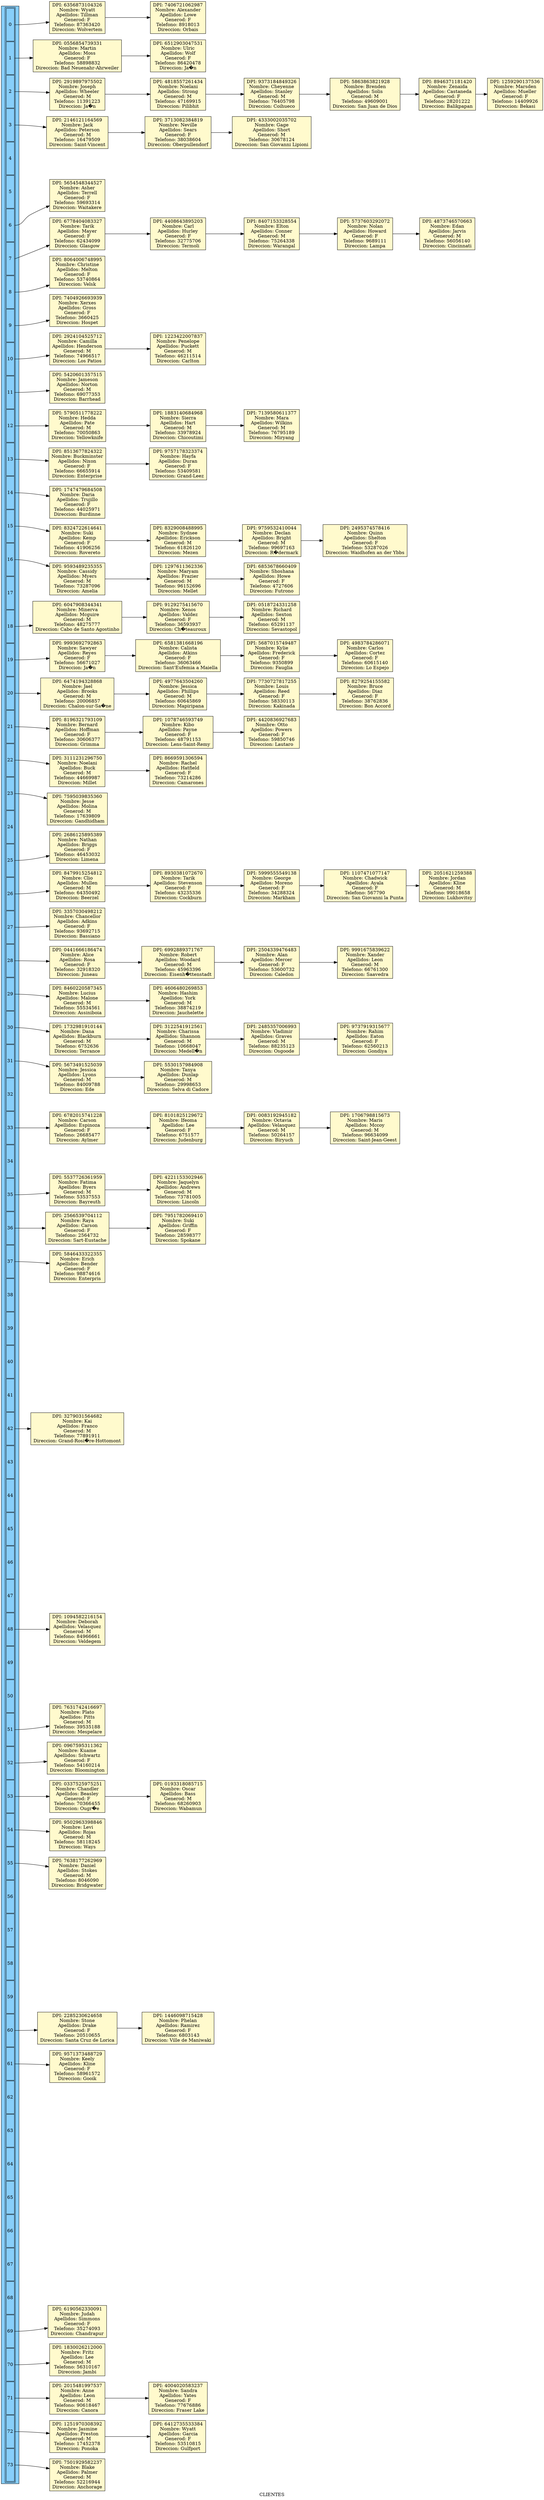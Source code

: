 digraph TablaHash{
rankdir="LR";
 node[style=filled, fillcolor=lightskyblue,shape=rect];
graph[label="CLIENTES"];
 parent[label=<
<table border='1' cellborder='1'>
<tr><td port='port_0' HEIGHT="100">0</td></tr><tr><td port='port_1' HEIGHT="100">1</td></tr><tr><td port='port_2' HEIGHT="100">2</td></tr><tr><td port='port_3' HEIGHT="100">3</td></tr><tr><td port='port_4' HEIGHT="100">4</td></tr><tr><td port='port_5' HEIGHT="100">5</td></tr><tr><td port='port_6' HEIGHT="100">6</td></tr><tr><td port='port_7' HEIGHT="100">7</td></tr><tr><td port='port_8' HEIGHT="100">8</td></tr><tr><td port='port_9' HEIGHT="100">9</td></tr><tr><td port='port_10' HEIGHT="100">10</td></tr><tr><td port='port_11' HEIGHT="100">11</td></tr><tr><td port='port_12' HEIGHT="100">12</td></tr><tr><td port='port_13' HEIGHT="100">13</td></tr><tr><td port='port_14' HEIGHT="100">14</td></tr><tr><td port='port_15' HEIGHT="100">15</td></tr><tr><td port='port_16' HEIGHT="100">16</td></tr><tr><td port='port_17' HEIGHT="100">17</td></tr><tr><td port='port_18' HEIGHT="100">18</td></tr><tr><td port='port_19' HEIGHT="100">19</td></tr><tr><td port='port_20' HEIGHT="100">20</td></tr><tr><td port='port_21' HEIGHT="100">21</td></tr><tr><td port='port_22' HEIGHT="100">22</td></tr><tr><td port='port_23' HEIGHT="100">23</td></tr><tr><td port='port_24' HEIGHT="100">24</td></tr><tr><td port='port_25' HEIGHT="100">25</td></tr><tr><td port='port_26' HEIGHT="100">26</td></tr><tr><td port='port_27' HEIGHT="100">27</td></tr><tr><td port='port_28' HEIGHT="100">28</td></tr><tr><td port='port_29' HEIGHT="100">29</td></tr><tr><td port='port_30' HEIGHT="100">30</td></tr><tr><td port='port_31' HEIGHT="100">31</td></tr><tr><td port='port_32' HEIGHT="100">32</td></tr><tr><td port='port_33' HEIGHT="100">33</td></tr><tr><td port='port_34' HEIGHT="100">34</td></tr><tr><td port='port_35' HEIGHT="100">35</td></tr><tr><td port='port_36' HEIGHT="100">36</td></tr><tr><td port='port_37' HEIGHT="100">37</td></tr><tr><td port='port_38' HEIGHT="100">38</td></tr><tr><td port='port_39' HEIGHT="100">39</td></tr><tr><td port='port_40' HEIGHT="100">40</td></tr><tr><td port='port_41' HEIGHT="100">41</td></tr><tr><td port='port_42' HEIGHT="100">42</td></tr><tr><td port='port_43' HEIGHT="100">43</td></tr><tr><td port='port_44' HEIGHT="100">44</td></tr><tr><td port='port_45' HEIGHT="100">45</td></tr><tr><td port='port_46' HEIGHT="100">46</td></tr><tr><td port='port_47' HEIGHT="100">47</td></tr><tr><td port='port_48' HEIGHT="100">48</td></tr><tr><td port='port_49' HEIGHT="100">49</td></tr><tr><td port='port_50' HEIGHT="100">50</td></tr><tr><td port='port_51' HEIGHT="100">51</td></tr><tr><td port='port_52' HEIGHT="100">52</td></tr><tr><td port='port_53' HEIGHT="100">53</td></tr><tr><td port='port_54' HEIGHT="100">54</td></tr><tr><td port='port_55' HEIGHT="100">55</td></tr><tr><td port='port_56' HEIGHT="100">56</td></tr><tr><td port='port_57' HEIGHT="100">57</td></tr><tr><td port='port_58' HEIGHT="100">58</td></tr><tr><td port='port_59' HEIGHT="100">59</td></tr><tr><td port='port_60' HEIGHT="100">60</td></tr><tr><td port='port_61' HEIGHT="100">61</td></tr><tr><td port='port_62' HEIGHT="100">62</td></tr><tr><td port='port_63' HEIGHT="100">63</td></tr><tr><td port='port_64' HEIGHT="100">64</td></tr><tr><td port='port_65' HEIGHT="100">65</td></tr><tr><td port='port_66' HEIGHT="100">66</td></tr><tr><td port='port_67' HEIGHT="100">67</td></tr><tr><td port='port_68' HEIGHT="100">68</td></tr><tr><td port='port_69' HEIGHT="100">69</td></tr><tr><td port='port_70' HEIGHT="100">70</td></tr><tr><td port='port_71' HEIGHT="100">71</td></tr><tr><td port='port_72' HEIGHT="100">72</td></tr><tr><td port='port_73' HEIGHT="100">73</td></tr></table>
>];
subgraph Clientes0{
 rankdir="LR";
 node[style=filled, fillcolor=lemonchiffon1, shape=record];
6356873104326[label="DPI: 6356873104326\nNombre: Wyatt\nApellidos: Tillman\nGenerod: F\nTelefono: 87363420\nDireccion: Wolvertem"];
	6356873104326->7406721062987;
7406721062987[label="DPI: 7406721062987\nNombre: Alexander\nApellidos: Lowe\nGenerod: F\nTelefono: 8918013\nDireccion: Orbais"];
	}
parent:port_0 -> 6356873104326 [lhead=Clientes0];

subgraph Clientes1{
 rankdir="LR";
 node[style=filled, fillcolor=lemonchiffon1, shape=record];
0556854739331[label="DPI: 0556854739331\nNombre: Martin\nApellidos: Moss\nGenerod: F\nTelefono: 58898832\nDireccion: Bad Neuenahr-Ahrweiler"];
	0556854739331->6512903047531;
6512903047531[label="DPI: 6512903047531\nNombre: Ulric\nApellidos: Wolf\nGenerod: F\nTelefono: 86420478\nDireccion: Ja�n"];
	}
parent:port_1 -> 0556854739331 [lhead=Clientes1];

subgraph Clientes2{
 rankdir="LR";
 node[style=filled, fillcolor=lemonchiffon1, shape=record];
2919897975502[label="DPI: 2919897975502\nNombre: Joseph\nApellidos: Wheeler\nGenerod: M\nTelefono: 11391223\nDireccion: Ja�n"];
	2919897975502->4818557261434;
4818557261434[label="DPI: 4818557261434\nNombre: Noelani\nApellidos: Strong\nGenerod: M\nTelefono: 47169915\nDireccion: Pilibhit"];
	4818557261434->9373184849326;
9373184849326[label="DPI: 9373184849326\nNombre: Cheyenne\nApellidos: Stanley\nGenerod: M\nTelefono: 76405798\nDireccion: Coihueco"];
	9373184849326->5863863821928;
5863863821928[label="DPI: 5863863821928\nNombre: Brenden\nApellidos: Solis\nGenerod: M\nTelefono: 49609001\nDireccion: San Juan de Dios"];
	5863863821928->8946371181420;
8946371181420[label="DPI: 8946371181420\nNombre: Zenaida\nApellidos: Castaneda\nGenerod: F\nTelefono: 28201222\nDireccion: Balikpapan"];
	8946371181420->1259290137536;
1259290137536[label="DPI: 1259290137536\nNombre: Marsden\nApellidos: Mueller\nGenerod: F\nTelefono: 14409926\nDireccion: Bekasi"];
	}
parent:port_2 -> 2919897975502 [lhead=Clientes2];

subgraph Clientes3{
 rankdir="LR";
 node[style=filled, fillcolor=lemonchiffon1, shape=record];
2146121164569[label="DPI: 2146121164569\nNombre: Jack\nApellidos: Peterson\nGenerod: M\nTelefono: 16479509\nDireccion: Saint-Vincent"];
	2146121164569->3713082384819;
3713082384819[label="DPI: 3713082384819\nNombre: Neville\nApellidos: Sears\nGenerod: F\nTelefono: 38038604\nDireccion: Oberpullendorf"];
	3713082384819->4333002035702;
4333002035702[label="DPI: 4333002035702\nNombre: Gage\nApellidos: Short\nGenerod: M\nTelefono: 30678124\nDireccion: San Giovanni Lipioni"];
	}
parent:port_3 -> 2146121164569 [lhead=Clientes3];

subgraph Clientes6{
 rankdir="LR";
 node[style=filled, fillcolor=lemonchiffon1, shape=record];
5654548344527[label="DPI: 5654548344527\nNombre: Asher\nApellidos: Terrell\nGenerod: F\nTelefono: 59693314\nDireccion: Waitakere"];
	}
parent:port_6 -> 5654548344527 [lhead=Clientes6];

subgraph Clientes7{
 rankdir="LR";
 node[style=filled, fillcolor=lemonchiffon1, shape=record];
6778404083327[label="DPI: 6778404083327\nNombre: Tarik\nApellidos: Mayer\nGenerod: F\nTelefono: 62434099\nDireccion: Glasgow"];
	6778404083327->4408643895203;
4408643895203[label="DPI: 4408643895203\nNombre: Carl\nApellidos: Hurley\nGenerod: F\nTelefono: 32775706\nDireccion: Termoli"];
	4408643895203->8407153328554;
8407153328554[label="DPI: 8407153328554\nNombre: Elton\nApellidos: Conner\nGenerod: M\nTelefono: 75264338\nDireccion: Warangal"];
	8407153328554->5737603292072;
5737603292072[label="DPI: 5737603292072\nNombre: Nolan\nApellidos: Howard\nGenerod: F\nTelefono: 9689111\nDireccion: Lampa"];
	5737603292072->4873746570663;
4873746570663[label="DPI: 4873746570663\nNombre: Edan\nApellidos: Jarvis\nGenerod: M\nTelefono: 56056140\nDireccion: Cincinnati"];
	}
parent:port_7 -> 6778404083327 [lhead=Clientes7];

subgraph Clientes8{
 rankdir="LR";
 node[style=filled, fillcolor=lemonchiffon1, shape=record];
8064006748995[label="DPI: 8064006748995\nNombre: Christine\nApellidos: Melton\nGenerod: F\nTelefono: 53740864\nDireccion: Velsk"];
	}
parent:port_8 -> 8064006748995 [lhead=Clientes8];

subgraph Clientes9{
 rankdir="LR";
 node[style=filled, fillcolor=lemonchiffon1, shape=record];
7404926693939[label="DPI: 7404926693939\nNombre: Xerxes\nApellidos: Gross\nGenerod: F\nTelefono: 3660425\nDireccion: Hospet"];
	}
parent:port_9 -> 7404926693939 [lhead=Clientes9];

subgraph Clientes10{
 rankdir="LR";
 node[style=filled, fillcolor=lemonchiffon1, shape=record];
2924104525712[label="DPI: 2924104525712\nNombre: Camilla\nApellidos: Henderson\nGenerod: M\nTelefono: 74966517\nDireccion: Los Patios"];
	2924104525712->1223422007837;
1223422007837[label="DPI: 1223422007837\nNombre: Penelope\nApellidos: Puckett\nGenerod: M\nTelefono: 46211514\nDireccion: Carlton"];
	}
parent:port_10 -> 2924104525712 [lhead=Clientes10];

subgraph Clientes11{
 rankdir="LR";
 node[style=filled, fillcolor=lemonchiffon1, shape=record];
5420601357515[label="DPI: 5420601357515\nNombre: Jameson\nApellidos: Norton\nGenerod: M\nTelefono: 69077353\nDireccion: Barrhead"];
	}
parent:port_11 -> 5420601357515 [lhead=Clientes11];

subgraph Clientes12{
 rankdir="LR";
 node[style=filled, fillcolor=lemonchiffon1, shape=record];
5790511778222[label="DPI: 5790511778222\nNombre: Hedda\nApellidos: Pate\nGenerod: M\nTelefono: 70050863\nDireccion: Yellowknife"];
	5790511778222->1883140684968;
1883140684968[label="DPI: 1883140684968\nNombre: Sierra\nApellidos: Hart\nGenerod: M\nTelefono: 33978924\nDireccion: Chicoutimi"];
	1883140684968->7139580611377;
7139580611377[label="DPI: 7139580611377\nNombre: Mara\nApellidos: Wilkins\nGenerod: M\nTelefono: 76795189\nDireccion: Miryang"];
	}
parent:port_12 -> 5790511778222 [lhead=Clientes12];

subgraph Clientes13{
 rankdir="LR";
 node[style=filled, fillcolor=lemonchiffon1, shape=record];
8513677824322[label="DPI: 8513677824322\nNombre: Buckminster\nApellidos: Nixon\nGenerod: F\nTelefono: 66655914\nDireccion: Enterprise"];
	8513677824322->9757178323374;
9757178323374[label="DPI: 9757178323374\nNombre: Hayfa\nApellidos: Duran\nGenerod: F\nTelefono: 53409581\nDireccion: Grand-Leez"];
	}
parent:port_13 -> 8513677824322 [lhead=Clientes13];

subgraph Clientes14{
 rankdir="LR";
 node[style=filled, fillcolor=lemonchiffon1, shape=record];
1747479684508[label="DPI: 1747479684508\nNombre: Daria\nApellidos: Trujillo\nGenerod: F\nTelefono: 44025971\nDireccion: Burdinne"];
	}
parent:port_14 -> 1747479684508 [lhead=Clientes14];

subgraph Clientes15{
 rankdir="LR";
 node[style=filled, fillcolor=lemonchiffon1, shape=record];
8324722614641[label="DPI: 8324722614641\nNombre: Suki\nApellidos: Kemp\nGenerod: F\nTelefono: 41906256\nDireccion: Rovereto"];
	8324722614641->8329008488995;
8329008488995[label="DPI: 8329008488995\nNombre: Sydnee\nApellidos: Erickson\nGenerod: M\nTelefono: 61826120\nDireccion: Mezen"];
	8329008488995->9759532410044;
9759532410044[label="DPI: 9759532410044\nNombre: Declan\nApellidos: Bright\nGenerod: M\nTelefono: 99697163\nDireccion: R�dermark"];
	9759532410044->2495374578416;
2495374578416[label="DPI: 2495374578416\nNombre: Quinn\nApellidos: Shelton\nGenerod: F\nTelefono: 53287026\nDireccion: Waidhofen an der Ybbs"];
	}
parent:port_15 -> 8324722614641 [lhead=Clientes15];

subgraph Clientes16{
 rankdir="LR";
 node[style=filled, fillcolor=lemonchiffon1, shape=record];
9593489235355[label="DPI: 9593489235355\nNombre: Cassidy\nApellidos: Myers\nGenerod: M\nTelefono: 73287096\nDireccion: Amelia"];
	9593489235355->1297611362336;
1297611362336[label="DPI: 1297611362336\nNombre: Maryam\nApellidos: Frazier\nGenerod: M\nTelefono: 96152696\nDireccion: Mellet"];
	1297611362336->6853678660409;
6853678660409[label="DPI: 6853678660409\nNombre: Shoshana\nApellidos: Howe\nGenerod: F\nTelefono: 4727606\nDireccion: Futrono"];
	}
parent:port_16 -> 9593489235355 [lhead=Clientes16];

subgraph Clientes18{
 rankdir="LR";
 node[style=filled, fillcolor=lemonchiffon1, shape=record];
6047908344341[label="DPI: 6047908344341\nNombre: Minerva\nApellidos: Mcguire\nGenerod: M\nTelefono: 48275777\nDireccion: Cabo de Santo Agostinho"];
	6047908344341->9129275415670;
9129275415670[label="DPI: 9129275415670\nNombre: Xenos\nApellidos: Valdez\nGenerod: F\nTelefono: 36593937\nDireccion: Ch�teauroux"];
	9129275415670->0518724331258;
0518724331258[label="DPI: 0518724331258\nNombre: Richard\nApellidos: Sexton\nGenerod: M\nTelefono: 65291137\nDireccion: Sevastopol"];
	}
parent:port_18 -> 6047908344341 [lhead=Clientes18];

subgraph Clientes19{
 rankdir="LR";
 node[style=filled, fillcolor=lemonchiffon1, shape=record];
9993692792863[label="DPI: 9993692792863\nNombre: Sawyer\nApellidos: Reyes\nGenerod: F\nTelefono: 56671027\nDireccion: Ja�n"];
	9993692792863->6581381668196;
6581381668196[label="DPI: 6581381668196\nNombre: Calista\nApellidos: Atkins\nGenerod: F\nTelefono: 36063466\nDireccion: Sant'Eufemia a Maiella"];
	6581381668196->5687015749487;
5687015749487[label="DPI: 5687015749487\nNombre: Kylie\nApellidos: Frederick\nGenerod: F\nTelefono: 9350899\nDireccion: Fauglia"];
	5687015749487->4983784286071;
4983784286071[label="DPI: 4983784286071\nNombre: Carlos\nApellidos: Cortez\nGenerod: F\nTelefono: 60615140\nDireccion: Lo Espejo"];
	}
parent:port_19 -> 9993692792863 [lhead=Clientes19];

subgraph Clientes20{
 rankdir="LR";
 node[style=filled, fillcolor=lemonchiffon1, shape=record];
6474194328868[label="DPI: 6474194328868\nNombre: Jael\nApellidos: Brooks\nGenerod: M\nTelefono: 20006857\nDireccion: Chalon-sur-Sa�ne"];
	6474194328868->4977643504260;
4977643504260[label="DPI: 4977643504260\nNombre: Jessica\nApellidos: Phillips\nGenerod: M\nTelefono: 60645869\nDireccion: Mapiripana"];
	4977643504260->7730727817255;
7730727817255[label="DPI: 7730727817255\nNombre: Louis\nApellidos: Reed\nGenerod: F\nTelefono: 58330113\nDireccion: Kakinada"];
	7730727817255->8279254155582;
8279254155582[label="DPI: 8279254155582\nNombre: Bruce\nApellidos: Diaz\nGenerod: F\nTelefono: 38762836\nDireccion: Bon Accord"];
	}
parent:port_20 -> 6474194328868 [lhead=Clientes20];

subgraph Clientes21{
 rankdir="LR";
 node[style=filled, fillcolor=lemonchiffon1, shape=record];
8196321793109[label="DPI: 8196321793109\nNombre: Bernard\nApellidos: Hoffman\nGenerod: F\nTelefono: 30606377\nDireccion: Grimma"];
	8196321793109->1078746593749;
1078746593749[label="DPI: 1078746593749\nNombre: Kibo\nApellidos: Payne\nGenerod: F\nTelefono: 48791153\nDireccion: Lens-Saint-Remy"];
	1078746593749->4420836927683;
4420836927683[label="DPI: 4420836927683\nNombre: Otto\nApellidos: Powers\nGenerod: F\nTelefono: 59850746\nDireccion: Lautaro"];
	}
parent:port_21 -> 8196321793109 [lhead=Clientes21];

subgraph Clientes22{
 rankdir="LR";
 node[style=filled, fillcolor=lemonchiffon1, shape=record];
3111231296750[label="DPI: 3111231296750\nNombre: Noelani\nApellidos: Buck\nGenerod: M\nTelefono: 44669987\nDireccion: Millet"];
	3111231296750->8669591306594;
8669591306594[label="DPI: 8669591306594\nNombre: Rachel\nApellidos: Hatfield\nGenerod: F\nTelefono: 73214286\nDireccion: Camarones"];
	}
parent:port_22 -> 3111231296750 [lhead=Clientes22];

subgraph Clientes23{
 rankdir="LR";
 node[style=filled, fillcolor=lemonchiffon1, shape=record];
7595039835360[label="DPI: 7595039835360\nNombre: Jesse\nApellidos: Molina\nGenerod: M\nTelefono: 17639809\nDireccion: Gandhidham"];
	}
parent:port_23 -> 7595039835360 [lhead=Clientes23];

subgraph Clientes25{
 rankdir="LR";
 node[style=filled, fillcolor=lemonchiffon1, shape=record];
2686125895389[label="DPI: 2686125895389\nNombre: Nathan\nApellidos: Briggs\nGenerod: F\nTelefono: 46453032\nDireccion: Limena"];
	}
parent:port_25 -> 2686125895389 [lhead=Clientes25];

subgraph Clientes26{
 rankdir="LR";
 node[style=filled, fillcolor=lemonchiffon1, shape=record];
8479915254812[label="DPI: 8479915254812\nNombre: Clio\nApellidos: Mullen\nGenerod: M\nTelefono: 64350492\nDireccion: Beerzel"];
	8479915254812->8930381072670;
8930381072670[label="DPI: 8930381072670\nNombre: Tarik\nApellidos: Stevenson\nGenerod: F\nTelefono: 43235336\nDireccion: Cockburn"];
	8930381072670->5999555549138;
5999555549138[label="DPI: 5999555549138\nNombre: George\nApellidos: Moreno\nGenerod: F\nTelefono: 34288324\nDireccion: Markham"];
	5999555549138->1107471077147;
1107471077147[label="DPI: 1107471077147\nNombre: Chadwick\nApellidos: Ayala\nGenerod: F\nTelefono: 567790\nDireccion: San Giovanni la Punta"];
	1107471077147->2051621259388;
2051621259388[label="DPI: 2051621259388\nNombre: Jordan\nApellidos: Kline\nGenerod: M\nTelefono: 99018658\nDireccion: Lukhovitsy"];
	}
parent:port_26 -> 8479915254812 [lhead=Clientes26];

subgraph Clientes27{
 rankdir="LR";
 node[style=filled, fillcolor=lemonchiffon1, shape=record];
3357030498212[label="DPI: 3357030498212\nNombre: Chancellor\nApellidos: Adkins\nGenerod: F\nTelefono: 93692715\nDireccion: Bassiano"];
	}
parent:port_27 -> 3357030498212 [lhead=Clientes27];

subgraph Clientes28{
 rankdir="LR";
 node[style=filled, fillcolor=lemonchiffon1, shape=record];
0441666186474[label="DPI: 0441666186474\nNombre: Alice\nApellidos: Rosa\nGenerod: F\nTelefono: 32918320\nDireccion: Juneau"];
	0441666186474->6992889371767;
6992889371767[label="DPI: 6992889371767\nNombre: Robert\nApellidos: Woodard\nGenerod: M\nTelefono: 45963396\nDireccion: Eisenh�ttenstadt"];
	6992889371767->2504339476483;
2504339476483[label="DPI: 2504339476483\nNombre: Alan\nApellidos: Mercer\nGenerod: F\nTelefono: 53600732\nDireccion: Caledon"];
	2504339476483->9991675839622;
9991675839622[label="DPI: 9991675839622\nNombre: Xander\nApellidos: Leon\nGenerod: M\nTelefono: 66761300\nDireccion: Saavedra"];
	}
parent:port_28 -> 0441666186474 [lhead=Clientes28];

subgraph Clientes29{
 rankdir="LR";
 node[style=filled, fillcolor=lemonchiffon1, shape=record];
8460220587345[label="DPI: 8460220587345\nNombre: Lucius\nApellidos: Malone\nGenerod: M\nTelefono: 55534561\nDireccion: Assiniboia"];
	8460220587345->4606480269853;
4606480269853[label="DPI: 4606480269853\nNombre: Hashim\nApellidos: York\nGenerod: M\nTelefono: 38874219\nDireccion: Jauchelette"];
	}
parent:port_29 -> 8460220587345 [lhead=Clientes29];

subgraph Clientes30{
 rankdir="LR";
 node[style=filled, fillcolor=lemonchiffon1, shape=record];
1732981910144[label="DPI: 1732981910144\nNombre: Dana\nApellidos: Blackburn\nGenerod: M\nTelefono: 6752636\nDireccion: Terrance"];
	1732981910144->3122541912561;
3122541912561[label="DPI: 3122541912561\nNombre: Charissa\nApellidos: Shannon\nGenerod: M\nTelefono: 10668047\nDireccion: Medell�n"];
	3122541912561->2485357006993;
2485357006993[label="DPI: 2485357006993\nNombre: Vladimir\nApellidos: Graves\nGenerod: M\nTelefono: 88235123\nDireccion: Osgoode"];
	2485357006993->9737919315677;
9737919315677[label="DPI: 9737919315677\nNombre: Rahim\nApellidos: Eaton\nGenerod: F\nTelefono: 62560213\nDireccion: Gondiya"];
	}
parent:port_30 -> 1732981910144 [lhead=Clientes30];

subgraph Clientes31{
 rankdir="LR";
 node[style=filled, fillcolor=lemonchiffon1, shape=record];
5673491525039[label="DPI: 5673491525039\nNombre: Jessica\nApellidos: Lyons\nGenerod: M\nTelefono: 84009788\nDireccion: Ede"];
	5673491525039->5530157984908;
5530157984908[label="DPI: 5530157984908\nNombre: Tanya\nApellidos: Dunlap\nGenerod: M\nTelefono: 29998653\nDireccion: Selva di Cadore"];
	}
parent:port_31 -> 5673491525039 [lhead=Clientes31];

subgraph Clientes33{
 rankdir="LR";
 node[style=filled, fillcolor=lemonchiffon1, shape=record];
6782015741228[label="DPI: 6782015741228\nNombre: Carson\nApellidos: Espinoza\nGenerod: F\nTelefono: 26685477\nDireccion: Aylmer"];
	6782015741228->8101825129672;
8101825129672[label="DPI: 8101825129672\nNombre: Ifeoma\nApellidos: Lee\nGenerod: F\nTelefono: 6751577\nDireccion: Judenburg"];
	8101825129672->0083192945182;
0083192945182[label="DPI: 0083192945182\nNombre: Octavia\nApellidos: Velasquez\nGenerod: M\nTelefono: 50264157\nDireccion: Biryuch"];
	0083192945182->1706798815673;
1706798815673[label="DPI: 1706798815673\nNombre: Maris\nApellidos: Mccoy\nGenerod: M\nTelefono: 96634099\nDireccion: Saint-Jean-Geest"];
	}
parent:port_33 -> 6782015741228 [lhead=Clientes33];

subgraph Clientes35{
 rankdir="LR";
 node[style=filled, fillcolor=lemonchiffon1, shape=record];
5537726361959[label="DPI: 5537726361959\nNombre: Fatima\nApellidos: Byers\nGenerod: M\nTelefono: 53537553\nDireccion: Bayreuth"];
	5537726361959->4221153302946;
4221153302946[label="DPI: 4221153302946\nNombre: Jaquelyn\nApellidos: Andrews\nGenerod: M\nTelefono: 73781005\nDireccion: Lincoln"];
	}
parent:port_35 -> 5537726361959 [lhead=Clientes35];

subgraph Clientes36{
 rankdir="LR";
 node[style=filled, fillcolor=lemonchiffon1, shape=record];
2566539704112[label="DPI: 2566539704112\nNombre: Raya\nApellidos: Carson\nGenerod: F\nTelefono: 2564732\nDireccion: Sart-Eustache"];
	2566539704112->7951782069410;
7951782069410[label="DPI: 7951782069410\nNombre: Suki\nApellidos: Griffin\nGenerod: F\nTelefono: 28598377\nDireccion: Spokane"];
	}
parent:port_36 -> 2566539704112 [lhead=Clientes36];

subgraph Clientes37{
 rankdir="LR";
 node[style=filled, fillcolor=lemonchiffon1, shape=record];
5846433322355[label="DPI: 5846433322355\nNombre: Erich\nApellidos: Bender\nGenerod: F\nTelefono: 98874616\nDireccion: Enterpris"];
	}
parent:port_37 -> 5846433322355 [lhead=Clientes37];

subgraph Clientes42{
 rankdir="LR";
 node[style=filled, fillcolor=lemonchiffon1, shape=record];
3279031564682[label="DPI: 3279031564682\nNombre: Kai\nApellidos: Franco\nGenerod: M\nTelefono: 77891911\nDireccion: Grand-Rosi�re-Hottomont"];
	}
parent:port_42 -> 3279031564682 [lhead=Clientes42];

subgraph Clientes48{
 rankdir="LR";
 node[style=filled, fillcolor=lemonchiffon1, shape=record];
1094582216154[label="DPI: 1094582216154\nNombre: Deborah\nApellidos: Velasquez\nGenerod: M\nTelefono: 84966661\nDireccion: Veldegem"];
	}
parent:port_48 -> 1094582216154 [lhead=Clientes48];

subgraph Clientes51{
 rankdir="LR";
 node[style=filled, fillcolor=lemonchiffon1, shape=record];
7631742416697[label="DPI: 7631742416697\nNombre: Plato\nApellidos: Pitts\nGenerod: M\nTelefono: 39535188\nDireccion: Mespelare"];
	}
parent:port_51 -> 7631742416697 [lhead=Clientes51];

subgraph Clientes52{
 rankdir="LR";
 node[style=filled, fillcolor=lemonchiffon1, shape=record];
0967595311362[label="DPI: 0967595311362\nNombre: Kuame\nApellidos: Schwartz\nGenerod: F\nTelefono: 54160214\nDireccion: Bloomington"];
	}
parent:port_52 -> 0967595311362 [lhead=Clientes52];

subgraph Clientes53{
 rankdir="LR";
 node[style=filled, fillcolor=lemonchiffon1, shape=record];
0337525975251[label="DPI: 0337525975251\nNombre: Chandler\nApellidos: Beasley\nGenerod: F\nTelefono: 70366455\nDireccion: Ougr�e"];
	0337525975251->0193318085715;
0193318085715[label="DPI: 0193318085715\nNombre: Oscar\nApellidos: Bass\nGenerod: M\nTelefono: 68260903\nDireccion: Wabamun"];
	}
parent:port_53 -> 0337525975251 [lhead=Clientes53];

subgraph Clientes54{
 rankdir="LR";
 node[style=filled, fillcolor=lemonchiffon1, shape=record];
9502963398846[label="DPI: 9502963398846\nNombre: Levi\nApellidos: Rojas\nGenerod: M\nTelefono: 58118245\nDireccion: Ways"];
	}
parent:port_54 -> 9502963398846 [lhead=Clientes54];

subgraph Clientes55{
 rankdir="LR";
 node[style=filled, fillcolor=lemonchiffon1, shape=record];
7638177262969[label="DPI: 7638177262969\nNombre: Daniel\nApellidos: Stokes\nGenerod: M\nTelefono: 8046090\nDireccion: Bridgwater"];
	}
parent:port_55 -> 7638177262969 [lhead=Clientes55];

subgraph Clientes60{
 rankdir="LR";
 node[style=filled, fillcolor=lemonchiffon1, shape=record];
2285230624658[label="DPI: 2285230624658\nNombre: Stone\nApellidos: Drake\nGenerod: F\nTelefono: 20510655\nDireccion: Santa Cruz de Lorica"];
	2285230624658->1446098715428;
1446098715428[label="DPI: 1446098715428\nNombre: Phelan\nApellidos: Ramirez\nGenerod: F\nTelefono: 6803143\nDireccion: Ville de Maniwaki"];
	}
parent:port_60 -> 2285230624658 [lhead=Clientes60];

subgraph Clientes61{
 rankdir="LR";
 node[style=filled, fillcolor=lemonchiffon1, shape=record];
9571373488729[label="DPI: 9571373488729\nNombre: Keely\nApellidos: Kline\nGenerod: F\nTelefono: 58961572\nDireccion: Gooik"];
	}
parent:port_61 -> 9571373488729 [lhead=Clientes61];

subgraph Clientes69{
 rankdir="LR";
 node[style=filled, fillcolor=lemonchiffon1, shape=record];
6190562330091[label="DPI: 6190562330091\nNombre: Judah\nApellidos: Simmons\nGenerod: F\nTelefono: 35274093\nDireccion: Chandrapur"];
	}
parent:port_69 -> 6190562330091 [lhead=Clientes69];

subgraph Clientes70{
 rankdir="LR";
 node[style=filled, fillcolor=lemonchiffon1, shape=record];
1830026212000[label="DPI: 1830026212000\nNombre: Fritz\nApellidos: Lee\nGenerod: M\nTelefono: 56310167\nDireccion: Jambi"];
	}
parent:port_70 -> 1830026212000 [lhead=Clientes70];

subgraph Clientes71{
 rankdir="LR";
 node[style=filled, fillcolor=lemonchiffon1, shape=record];
2015481997537[label="DPI: 2015481997537\nNombre: Anne\nApellidos: Leon\nGenerod: M\nTelefono: 90618467\nDireccion: Canora"];
	2015481997537->4004020583237;
4004020583237[label="DPI: 4004020583237\nNombre: Sandra\nApellidos: Yates\nGenerod: F\nTelefono: 77676886\nDireccion: Fraser Lake"];
	}
parent:port_71 -> 2015481997537 [lhead=Clientes71];

subgraph Clientes72{
 rankdir="LR";
 node[style=filled, fillcolor=lemonchiffon1, shape=record];
1251970308392[label="DPI: 1251970308392\nNombre: Jasmine\nApellidos: Preston\nGenerod: M\nTelefono: 17452378\nDireccion: Ponoka"];
	1251970308392->6412735533384;
6412735533384[label="DPI: 6412735533384\nNombre: Wyatt\nApellidos: Garcia\nGenerod: F\nTelefono: 53510815\nDireccion: Gulfport"];
	}
parent:port_72 -> 1251970308392 [lhead=Clientes72];

subgraph Clientes73{
 rankdir="LR";
 node[style=filled, fillcolor=lemonchiffon1, shape=record];
7501929582237[label="DPI: 7501929582237\nNombre: Blake\nApellidos: Palmer\nGenerod: M\nTelefono: 52216944\nDireccion: Anchorage"];
	}
parent:port_73 -> 7501929582237 [lhead=Clientes73];
}